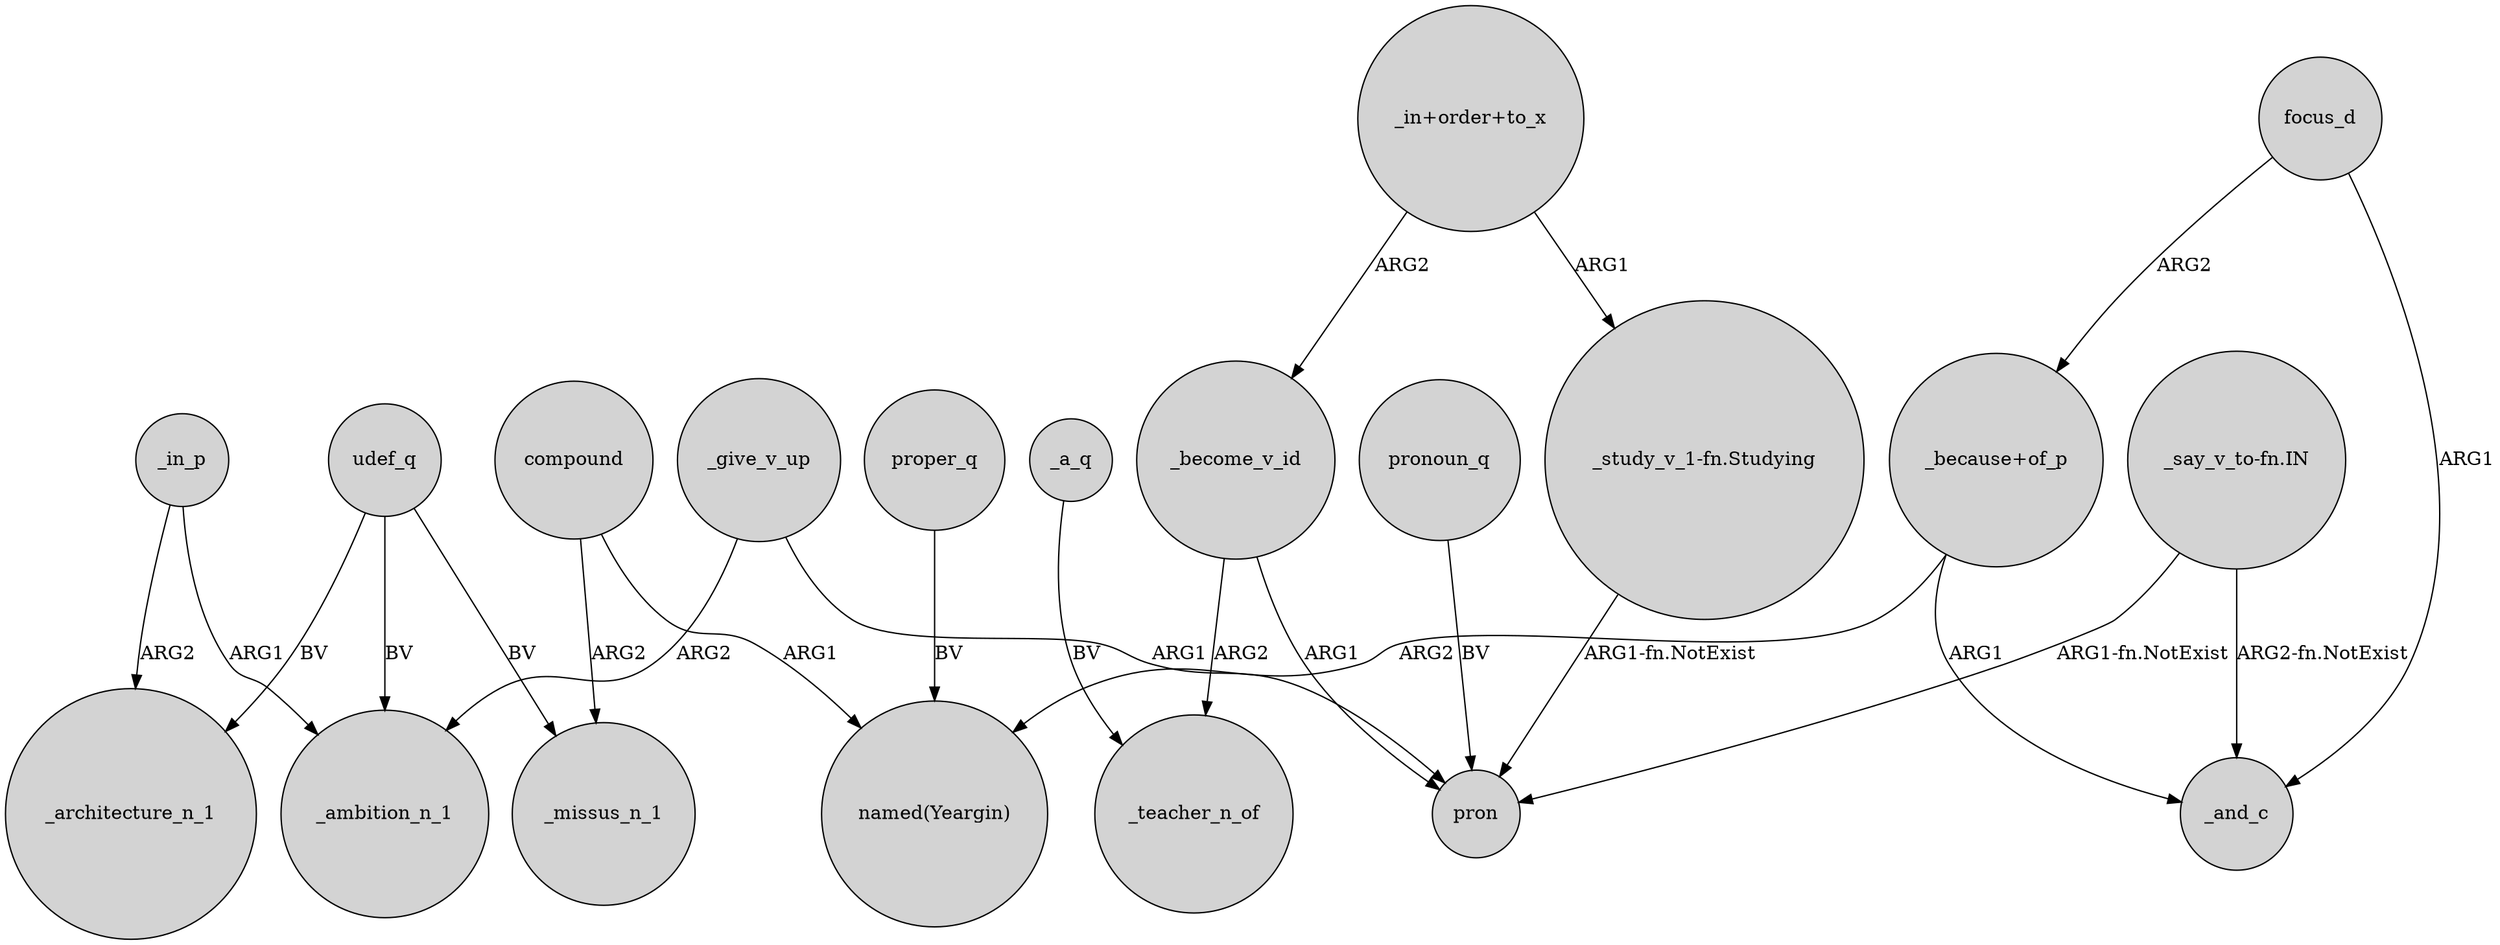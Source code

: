 digraph {
	node [shape=circle style=filled]
	proper_q -> "named(Yeargin)" [label=BV]
	"_because+of_p" -> _and_c [label=ARG1]
	_give_v_up -> pron [label=ARG1]
	_become_v_id -> pron [label=ARG1]
	udef_q -> _architecture_n_1 [label=BV]
	"_say_v_to-fn.IN" -> pron [label="ARG1-fn.NotExist"]
	compound -> _missus_n_1 [label=ARG2]
	"_in+order+to_x" -> _become_v_id [label=ARG2]
	udef_q -> _missus_n_1 [label=BV]
	udef_q -> _ambition_n_1 [label=BV]
	_a_q -> _teacher_n_of [label=BV]
	pronoun_q -> pron [label=BV]
	"_in+order+to_x" -> "_study_v_1-fn.Studying" [label=ARG1]
	"_say_v_to-fn.IN" -> _and_c [label="ARG2-fn.NotExist"]
	"_because+of_p" -> "named(Yeargin)" [label=ARG2]
	focus_d -> _and_c [label=ARG1]
	"_study_v_1-fn.Studying" -> pron [label="ARG1-fn.NotExist"]
	_give_v_up -> _ambition_n_1 [label=ARG2]
	focus_d -> "_because+of_p" [label=ARG2]
	compound -> "named(Yeargin)" [label=ARG1]
	_in_p -> _ambition_n_1 [label=ARG1]
	_in_p -> _architecture_n_1 [label=ARG2]
	_become_v_id -> _teacher_n_of [label=ARG2]
}
